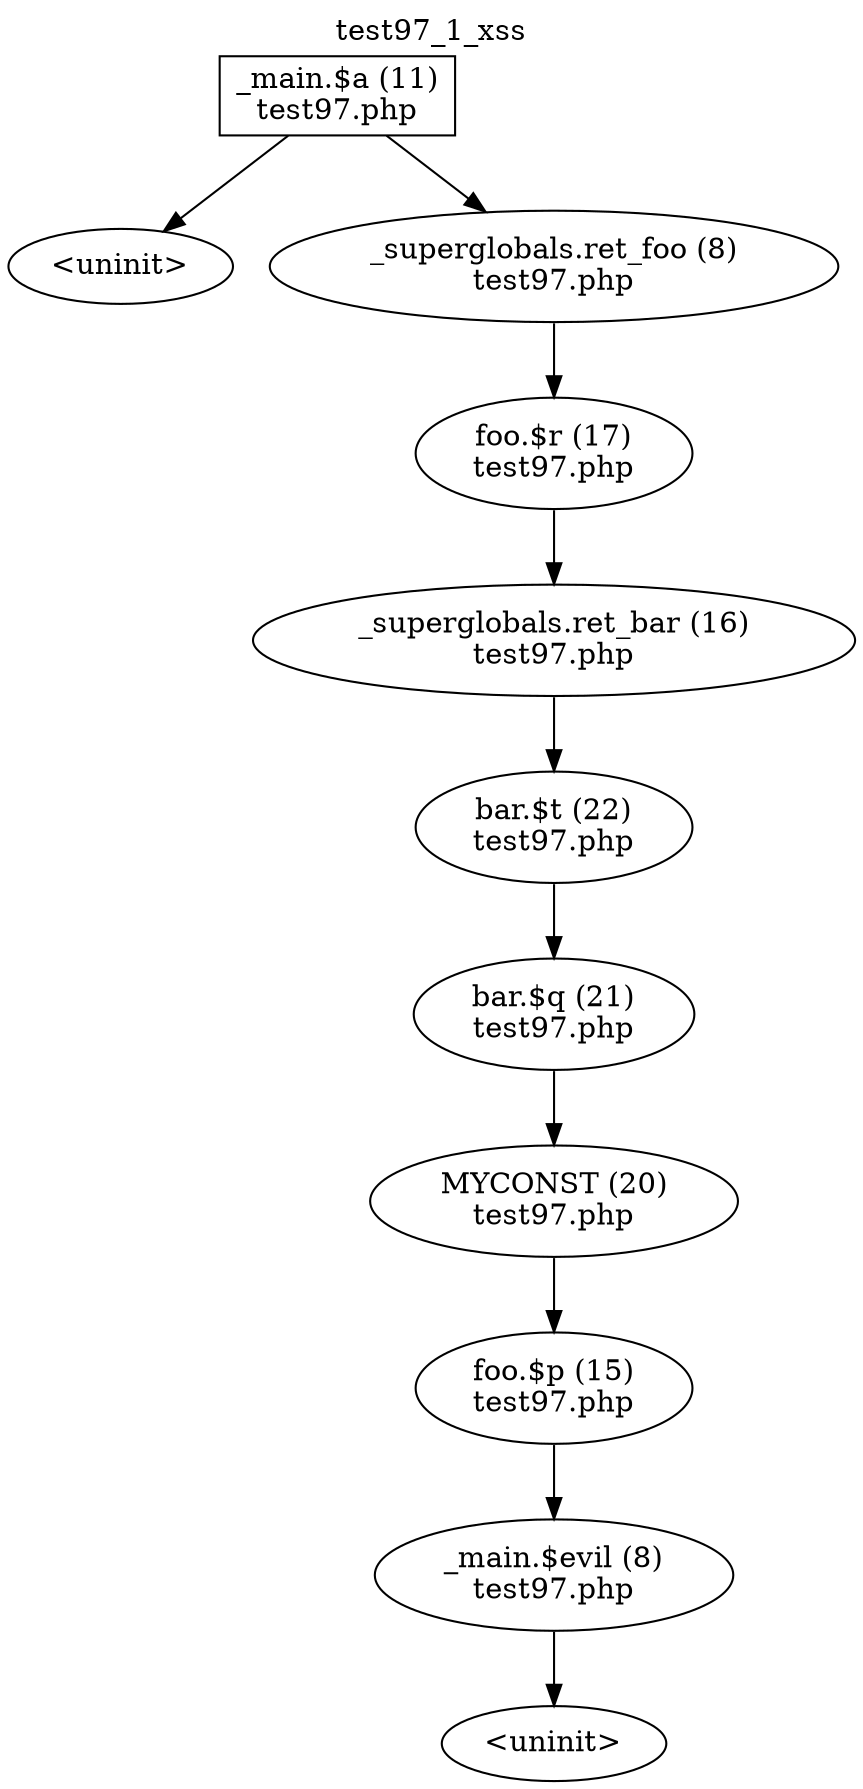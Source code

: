 digraph cfg {
  label="test97_1_xss";
  labelloc=t;
  n1 [shape=box, label="_main.$a (11)\ntest97.php"];
  n2 [shape=ellipse, label="<uninit>"];
  n3 [shape=ellipse, label="_superglobals.ret_foo (8)\ntest97.php"];
  n4 [shape=ellipse, label="foo.$r (17)\ntest97.php"];
  n5 [shape=ellipse, label="_superglobals.ret_bar (16)\ntest97.php"];
  n6 [shape=ellipse, label="bar.$t (22)\ntest97.php"];
  n7 [shape=ellipse, label="bar.$q (21)\ntest97.php"];
  n8 [shape=ellipse, label="MYCONST (20)\ntest97.php"];
  n9 [shape=ellipse, label="foo.$p (15)\ntest97.php"];
  n10 [shape=ellipse, label="_main.$evil (8)\ntest97.php"];
  n11 [shape=ellipse, label="<uninit>"];
  n1 -> n2;
  n1 -> n3;
  n10 -> n11;
  n3 -> n4;
  n4 -> n5;
  n5 -> n6;
  n6 -> n7;
  n7 -> n8;
  n8 -> n9;
  n9 -> n10;
}
